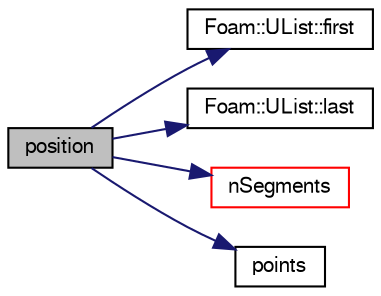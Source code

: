 digraph "position"
{
  bgcolor="transparent";
  edge [fontname="FreeSans",fontsize="10",labelfontname="FreeSans",labelfontsize="10"];
  node [fontname="FreeSans",fontsize="10",shape=record];
  rankdir="LR";
  Node53 [label="position",height=0.2,width=0.4,color="black", fillcolor="grey75", style="filled", fontcolor="black"];
  Node53 -> Node54 [color="midnightblue",fontsize="10",style="solid",fontname="FreeSans"];
  Node54 [label="Foam::UList::first",height=0.2,width=0.4,color="black",URL="$a25698.html#a1c9828bc3de9502754d944c95a2ce0d9",tooltip="Return the first element of the list. "];
  Node53 -> Node55 [color="midnightblue",fontsize="10",style="solid",fontname="FreeSans"];
  Node55 [label="Foam::UList::last",height=0.2,width=0.4,color="black",URL="$a25698.html#aef07c02ea1c27bdb5906043b399e0ff0",tooltip="Return the last element of the list. "];
  Node53 -> Node56 [color="midnightblue",fontsize="10",style="solid",fontname="FreeSans"];
  Node56 [label="nSegments",height=0.2,width=0.4,color="red",URL="$a24750.html#a0025c34463a8898e2f0a506ad69fb7ea",tooltip="Return the number of line segments. "];
  Node53 -> Node58 [color="midnightblue",fontsize="10",style="solid",fontname="FreeSans"];
  Node58 [label="points",height=0.2,width=0.4,color="black",URL="$a24750.html#ac44123fc1265297c41a43c3b62fdb4c2",tooltip="Return const-access to the control-points. "];
}
